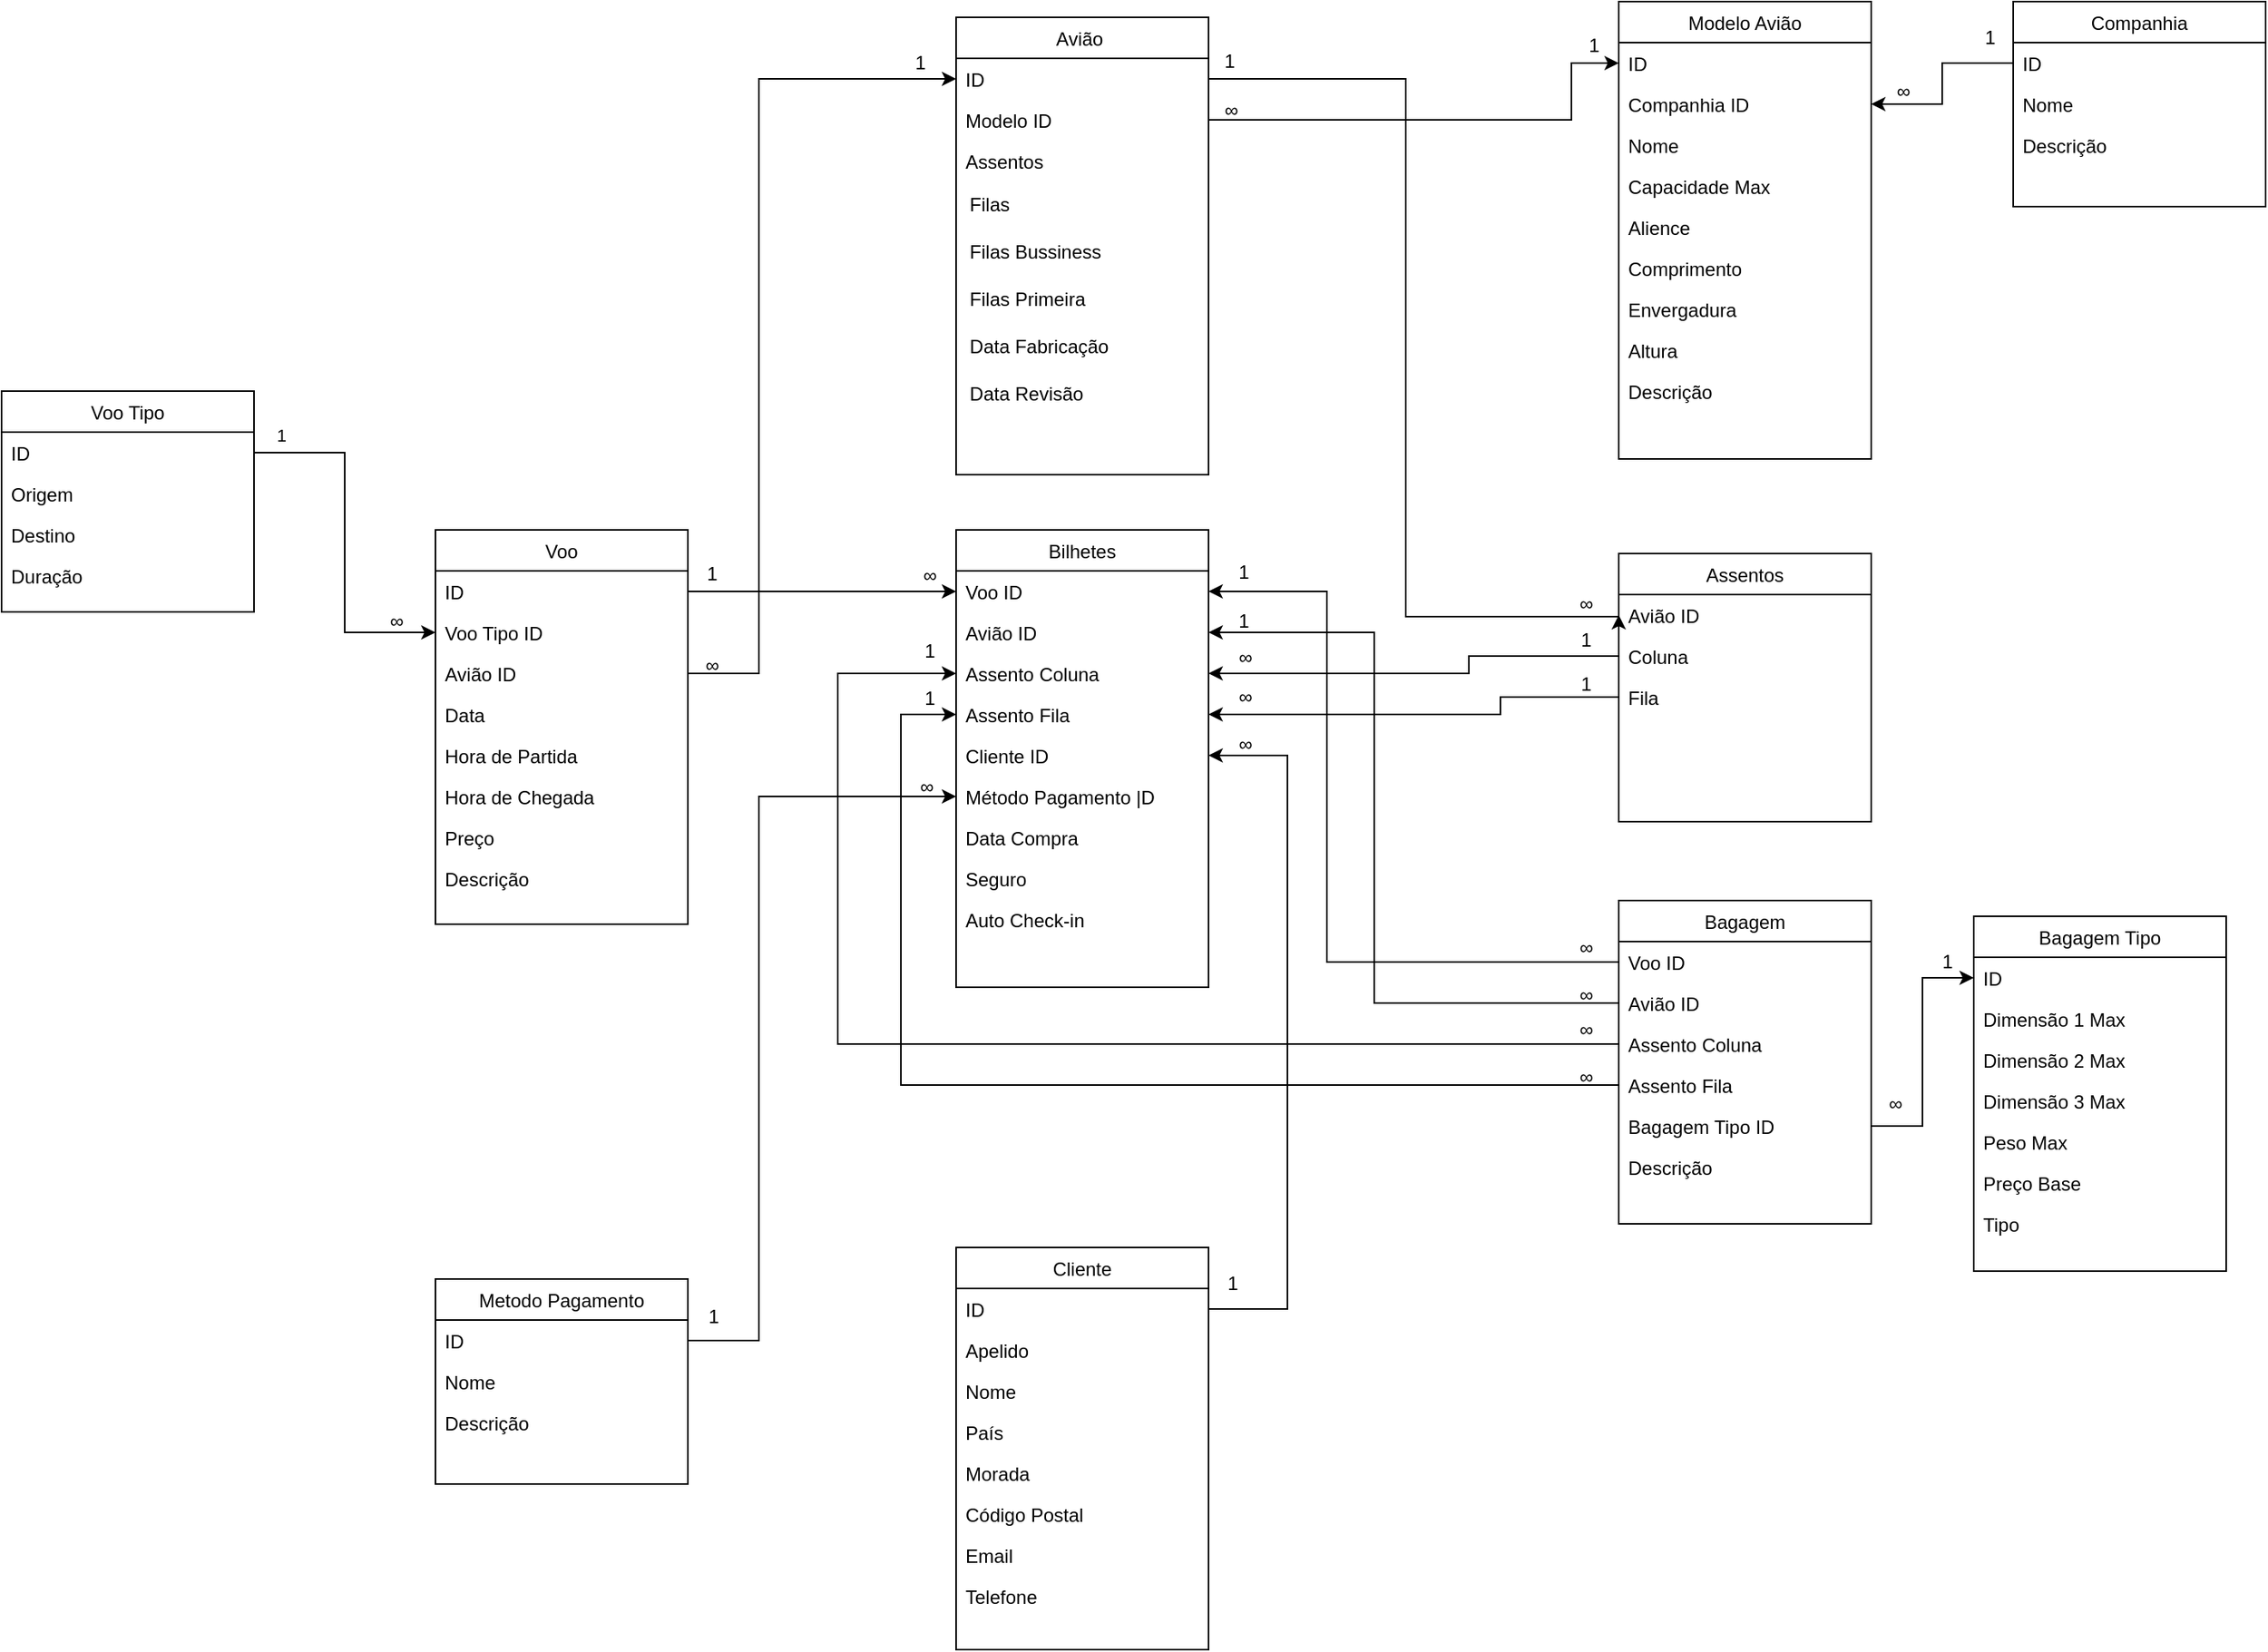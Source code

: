 <mxfile version="22.1.17" type="onedrive">
  <diagram id="C5RBs43oDa-KdzZeNtuy" name="Page-1">
    <mxGraphModel grid="1" page="1" gridSize="10" guides="1" tooltips="1" connect="1" arrows="1" fold="1" pageScale="1" pageWidth="2339" pageHeight="3300" math="0" shadow="0">
      <root>
        <mxCell id="WIyWlLk6GJQsqaUBKTNV-0" />
        <mxCell id="WIyWlLk6GJQsqaUBKTNV-1" parent="WIyWlLk6GJQsqaUBKTNV-0" />
        <mxCell id="zkfFHV4jXpPFQw0GAbJ--0" value="Avião " style="swimlane;fontStyle=0;align=center;verticalAlign=top;childLayout=stackLayout;horizontal=1;startSize=26;horizontalStack=0;resizeParent=1;resizeLast=0;collapsible=1;marginBottom=0;rounded=0;shadow=0;strokeWidth=1;" vertex="1" parent="WIyWlLk6GJQsqaUBKTNV-1">
          <mxGeometry x="1005" y="320" width="160" height="290" as="geometry">
            <mxRectangle x="230" y="140" width="160" height="26" as="alternateBounds" />
          </mxGeometry>
        </mxCell>
        <mxCell id="zkfFHV4jXpPFQw0GAbJ--1" value="ID" style="text;align=left;verticalAlign=top;spacingLeft=4;spacingRight=4;overflow=hidden;rotatable=0;points=[[0,0.5],[1,0.5]];portConstraint=eastwest;" vertex="1" parent="zkfFHV4jXpPFQw0GAbJ--0">
          <mxGeometry y="26" width="160" height="26" as="geometry" />
        </mxCell>
        <mxCell id="zkfFHV4jXpPFQw0GAbJ--2" value="Modelo ID" style="text;align=left;verticalAlign=top;spacingLeft=4;spacingRight=4;overflow=hidden;rotatable=0;points=[[0,0.5],[1,0.5]];portConstraint=eastwest;rounded=0;shadow=0;html=0;" vertex="1" parent="zkfFHV4jXpPFQw0GAbJ--0">
          <mxGeometry y="52" width="160" height="26" as="geometry" />
        </mxCell>
        <mxCell id="zkfFHV4jXpPFQw0GAbJ--3" value="Assentos" style="text;align=left;verticalAlign=top;spacingLeft=4;spacingRight=4;overflow=hidden;rotatable=0;points=[[0,0.5],[1,0.5]];portConstraint=eastwest;rounded=0;shadow=0;html=0;" vertex="1" parent="zkfFHV4jXpPFQw0GAbJ--0">
          <mxGeometry y="78" width="160" height="26" as="geometry" />
        </mxCell>
        <mxCell id="VUG-b6tLHdYkxILwIkwi-2" value="&amp;nbsp; Filas" style="text;html=1;align=left;verticalAlign=middle;resizable=0;points=[];autosize=1;strokeColor=none;fillColor=none;" vertex="1" parent="zkfFHV4jXpPFQw0GAbJ--0">
          <mxGeometry y="104" width="160" height="30" as="geometry" />
        </mxCell>
        <mxCell id="VUG-b6tLHdYkxILwIkwi-5" value="&amp;nbsp; Filas Bussiness" style="text;html=1;align=left;verticalAlign=middle;resizable=0;points=[];autosize=1;strokeColor=none;fillColor=none;" vertex="1" parent="zkfFHV4jXpPFQw0GAbJ--0">
          <mxGeometry y="134" width="160" height="30" as="geometry" />
        </mxCell>
        <mxCell id="uBYsgx4u88CqK0-t6wcW-1" value="&amp;nbsp; Filas Primeira&amp;nbsp;" style="text;html=1;align=left;verticalAlign=middle;resizable=0;points=[];autosize=1;strokeColor=none;fillColor=none;" vertex="1" parent="zkfFHV4jXpPFQw0GAbJ--0">
          <mxGeometry y="164" width="160" height="30" as="geometry" />
        </mxCell>
        <mxCell id="uBYsgx4u88CqK0-t6wcW-2" value="&amp;nbsp; Data Fabricação" style="text;html=1;align=left;verticalAlign=middle;resizable=0;points=[];autosize=1;strokeColor=none;fillColor=none;" vertex="1" parent="zkfFHV4jXpPFQw0GAbJ--0">
          <mxGeometry y="194" width="160" height="30" as="geometry" />
        </mxCell>
        <mxCell id="uBYsgx4u88CqK0-t6wcW-3" value="&amp;nbsp; Data Revisão&amp;nbsp;" style="text;html=1;align=left;verticalAlign=middle;resizable=0;points=[];autosize=1;strokeColor=none;fillColor=none;" vertex="1" parent="zkfFHV4jXpPFQw0GAbJ--0">
          <mxGeometry y="224" width="160" height="30" as="geometry" />
        </mxCell>
        <mxCell id="zkfFHV4jXpPFQw0GAbJ--6" value="Cliente" style="swimlane;fontStyle=0;align=center;verticalAlign=top;childLayout=stackLayout;horizontal=1;startSize=26;horizontalStack=0;resizeParent=1;resizeLast=0;collapsible=1;marginBottom=0;rounded=0;shadow=0;strokeWidth=1;" vertex="1" parent="WIyWlLk6GJQsqaUBKTNV-1">
          <mxGeometry x="1005" y="1100" width="160" height="255" as="geometry">
            <mxRectangle x="130" y="380" width="160" height="26" as="alternateBounds" />
          </mxGeometry>
        </mxCell>
        <mxCell id="zkfFHV4jXpPFQw0GAbJ--7" value="ID" style="text;align=left;verticalAlign=top;spacingLeft=4;spacingRight=4;overflow=hidden;rotatable=0;points=[[0,0.5],[1,0.5]];portConstraint=eastwest;" vertex="1" parent="zkfFHV4jXpPFQw0GAbJ--6">
          <mxGeometry y="26" width="160" height="26" as="geometry" />
        </mxCell>
        <mxCell id="zkfFHV4jXpPFQw0GAbJ--8" value="Apelido" style="text;align=left;verticalAlign=top;spacingLeft=4;spacingRight=4;overflow=hidden;rotatable=0;points=[[0,0.5],[1,0.5]];portConstraint=eastwest;rounded=0;shadow=0;html=0;" vertex="1" parent="zkfFHV4jXpPFQw0GAbJ--6">
          <mxGeometry y="52" width="160" height="26" as="geometry" />
        </mxCell>
        <mxCell id="nn8XLu67sMLuScSWn0Wt-12" value="Nome" style="text;align=left;verticalAlign=top;spacingLeft=4;spacingRight=4;overflow=hidden;rotatable=0;points=[[0,0.5],[1,0.5]];portConstraint=eastwest;rounded=0;shadow=0;html=0;" vertex="1" parent="zkfFHV4jXpPFQw0GAbJ--6">
          <mxGeometry y="78" width="160" height="26" as="geometry" />
        </mxCell>
        <mxCell id="VUG-b6tLHdYkxILwIkwi-12" value="País" style="text;align=left;verticalAlign=top;spacingLeft=4;spacingRight=4;overflow=hidden;rotatable=0;points=[[0,0.5],[1,0.5]];portConstraint=eastwest;rounded=0;shadow=0;html=0;" vertex="1" parent="zkfFHV4jXpPFQw0GAbJ--6">
          <mxGeometry y="104" width="160" height="26" as="geometry" />
        </mxCell>
        <mxCell id="VUG-b6tLHdYkxILwIkwi-13" value="Morada" style="text;align=left;verticalAlign=top;spacingLeft=4;spacingRight=4;overflow=hidden;rotatable=0;points=[[0,0.5],[1,0.5]];portConstraint=eastwest;rounded=0;shadow=0;html=0;" vertex="1" parent="zkfFHV4jXpPFQw0GAbJ--6">
          <mxGeometry y="130" width="160" height="26" as="geometry" />
        </mxCell>
        <mxCell id="VUG-b6tLHdYkxILwIkwi-14" value="Código Postal" style="text;align=left;verticalAlign=top;spacingLeft=4;spacingRight=4;overflow=hidden;rotatable=0;points=[[0,0.5],[1,0.5]];portConstraint=eastwest;rounded=0;shadow=0;html=0;" vertex="1" parent="zkfFHV4jXpPFQw0GAbJ--6">
          <mxGeometry y="156" width="160" height="26" as="geometry" />
        </mxCell>
        <mxCell id="VUG-b6tLHdYkxILwIkwi-15" value="Email" style="text;align=left;verticalAlign=top;spacingLeft=4;spacingRight=4;overflow=hidden;rotatable=0;points=[[0,0.5],[1,0.5]];portConstraint=eastwest;rounded=0;shadow=0;html=0;" vertex="1" parent="zkfFHV4jXpPFQw0GAbJ--6">
          <mxGeometry y="182" width="160" height="26" as="geometry" />
        </mxCell>
        <mxCell id="VUG-b6tLHdYkxILwIkwi-16" value="Telefone" style="text;align=left;verticalAlign=top;spacingLeft=4;spacingRight=4;overflow=hidden;rotatable=0;points=[[0,0.5],[1,0.5]];portConstraint=eastwest;rounded=0;shadow=0;html=0;" vertex="1" parent="zkfFHV4jXpPFQw0GAbJ--6">
          <mxGeometry y="208" width="160" height="26" as="geometry" />
        </mxCell>
        <mxCell id="zkfFHV4jXpPFQw0GAbJ--17" value="Assentos" style="swimlane;fontStyle=0;align=center;verticalAlign=top;childLayout=stackLayout;horizontal=1;startSize=26;horizontalStack=0;resizeParent=1;resizeLast=0;collapsible=1;marginBottom=0;rounded=0;shadow=0;strokeWidth=1;" vertex="1" parent="WIyWlLk6GJQsqaUBKTNV-1">
          <mxGeometry x="1425" y="660" width="160" height="170" as="geometry">
            <mxRectangle x="550" y="140" width="160" height="26" as="alternateBounds" />
          </mxGeometry>
        </mxCell>
        <mxCell id="zkfFHV4jXpPFQw0GAbJ--18" value="Avião ID" style="text;align=left;verticalAlign=top;spacingLeft=4;spacingRight=4;overflow=hidden;rotatable=0;points=[[0,0.5],[1,0.5]];portConstraint=eastwest;" vertex="1" parent="zkfFHV4jXpPFQw0GAbJ--17">
          <mxGeometry y="26" width="160" height="26" as="geometry" />
        </mxCell>
        <mxCell id="zkfFHV4jXpPFQw0GAbJ--19" value="Coluna" style="text;align=left;verticalAlign=top;spacingLeft=4;spacingRight=4;overflow=hidden;rotatable=0;points=[[0,0.5],[1,0.5]];portConstraint=eastwest;rounded=0;shadow=0;html=0;" vertex="1" parent="zkfFHV4jXpPFQw0GAbJ--17">
          <mxGeometry y="52" width="160" height="26" as="geometry" />
        </mxCell>
        <mxCell id="zkfFHV4jXpPFQw0GAbJ--20" value="Fila" style="text;align=left;verticalAlign=top;spacingLeft=4;spacingRight=4;overflow=hidden;rotatable=0;points=[[0,0.5],[1,0.5]];portConstraint=eastwest;rounded=0;shadow=0;html=0;" vertex="1" parent="zkfFHV4jXpPFQw0GAbJ--17">
          <mxGeometry y="78" width="160" height="26" as="geometry" />
        </mxCell>
        <mxCell id="nn8XLu67sMLuScSWn0Wt-6" value="Bagagem" style="swimlane;fontStyle=0;align=center;verticalAlign=top;childLayout=stackLayout;horizontal=1;startSize=26;horizontalStack=0;resizeParent=1;resizeLast=0;collapsible=1;marginBottom=0;rounded=0;shadow=0;strokeWidth=1;" vertex="1" parent="WIyWlLk6GJQsqaUBKTNV-1">
          <mxGeometry x="1425" y="880" width="160" height="205" as="geometry">
            <mxRectangle x="230" y="140" width="160" height="26" as="alternateBounds" />
          </mxGeometry>
        </mxCell>
        <mxCell id="nn8XLu67sMLuScSWn0Wt-7" value="Voo ID" style="text;align=left;verticalAlign=top;spacingLeft=4;spacingRight=4;overflow=hidden;rotatable=0;points=[[0,0.5],[1,0.5]];portConstraint=eastwest;" vertex="1" parent="nn8XLu67sMLuScSWn0Wt-6">
          <mxGeometry y="26" width="160" height="26" as="geometry" />
        </mxCell>
        <mxCell id="nn8XLu67sMLuScSWn0Wt-8" value="Avião ID" style="text;align=left;verticalAlign=top;spacingLeft=4;spacingRight=4;overflow=hidden;rotatable=0;points=[[0,0.5],[1,0.5]];portConstraint=eastwest;rounded=0;shadow=0;html=0;" vertex="1" parent="nn8XLu67sMLuScSWn0Wt-6">
          <mxGeometry y="52" width="160" height="26" as="geometry" />
        </mxCell>
        <mxCell id="nn8XLu67sMLuScSWn0Wt-9" value="Assento Coluna" style="text;align=left;verticalAlign=top;spacingLeft=4;spacingRight=4;overflow=hidden;rotatable=0;points=[[0,0.5],[1,0.5]];portConstraint=eastwest;rounded=0;shadow=0;html=0;" vertex="1" parent="nn8XLu67sMLuScSWn0Wt-6">
          <mxGeometry y="78" width="160" height="26" as="geometry" />
        </mxCell>
        <mxCell id="VUG-b6tLHdYkxILwIkwi-7" value="Assento Fila" style="text;align=left;verticalAlign=top;spacingLeft=4;spacingRight=4;overflow=hidden;rotatable=0;points=[[0,0.5],[1,0.5]];portConstraint=eastwest;rounded=0;shadow=0;html=0;" vertex="1" parent="nn8XLu67sMLuScSWn0Wt-6">
          <mxGeometry y="104" width="160" height="26" as="geometry" />
        </mxCell>
        <mxCell id="VUG-b6tLHdYkxILwIkwi-8" value="Bagagem Tipo ID" style="text;align=left;verticalAlign=top;spacingLeft=4;spacingRight=4;overflow=hidden;rotatable=0;points=[[0,0.5],[1,0.5]];portConstraint=eastwest;rounded=0;shadow=0;html=0;" vertex="1" parent="nn8XLu67sMLuScSWn0Wt-6">
          <mxGeometry y="130" width="160" height="26" as="geometry" />
        </mxCell>
        <mxCell id="VUG-b6tLHdYkxILwIkwi-9" value="Descrição " style="text;align=left;verticalAlign=top;spacingLeft=4;spacingRight=4;overflow=hidden;rotatable=0;points=[[0,0.5],[1,0.5]];portConstraint=eastwest;rounded=0;shadow=0;html=0;" vertex="1" parent="nn8XLu67sMLuScSWn0Wt-6">
          <mxGeometry y="156" width="160" height="26" as="geometry" />
        </mxCell>
        <mxCell id="uBYsgx4u88CqK0-t6wcW-4" value="Voo" style="swimlane;fontStyle=0;align=center;verticalAlign=top;childLayout=stackLayout;horizontal=1;startSize=26;horizontalStack=0;resizeParent=1;resizeLast=0;collapsible=1;marginBottom=0;rounded=0;shadow=0;strokeWidth=1;" vertex="1" parent="WIyWlLk6GJQsqaUBKTNV-1">
          <mxGeometry x="675" y="645" width="160" height="250" as="geometry">
            <mxRectangle x="230" y="140" width="160" height="26" as="alternateBounds" />
          </mxGeometry>
        </mxCell>
        <mxCell id="uBYsgx4u88CqK0-t6wcW-5" value="ID" style="text;align=left;verticalAlign=top;spacingLeft=4;spacingRight=4;overflow=hidden;rotatable=0;points=[[0,0.5],[1,0.5]];portConstraint=eastwest;" vertex="1" parent="uBYsgx4u88CqK0-t6wcW-4">
          <mxGeometry y="26" width="160" height="26" as="geometry" />
        </mxCell>
        <mxCell id="uBYsgx4u88CqK0-t6wcW-6" value="Voo Tipo ID" style="text;align=left;verticalAlign=top;spacingLeft=4;spacingRight=4;overflow=hidden;rotatable=0;points=[[0,0.5],[1,0.5]];portConstraint=eastwest;rounded=0;shadow=0;html=0;" vertex="1" parent="uBYsgx4u88CqK0-t6wcW-4">
          <mxGeometry y="52" width="160" height="26" as="geometry" />
        </mxCell>
        <mxCell id="uBYsgx4u88CqK0-t6wcW-7" value="Avião ID" style="text;align=left;verticalAlign=top;spacingLeft=4;spacingRight=4;overflow=hidden;rotatable=0;points=[[0,0.5],[1,0.5]];portConstraint=eastwest;rounded=0;shadow=0;html=0;" vertex="1" parent="uBYsgx4u88CqK0-t6wcW-4">
          <mxGeometry y="78" width="160" height="26" as="geometry" />
        </mxCell>
        <mxCell id="uBYsgx4u88CqK0-t6wcW-8" value="Data" style="text;align=left;verticalAlign=top;spacingLeft=4;spacingRight=4;overflow=hidden;rotatable=0;points=[[0,0.5],[1,0.5]];portConstraint=eastwest;rounded=0;shadow=0;html=0;" vertex="1" parent="uBYsgx4u88CqK0-t6wcW-4">
          <mxGeometry y="104" width="160" height="26" as="geometry" />
        </mxCell>
        <mxCell id="uBYsgx4u88CqK0-t6wcW-9" value="Hora de Partida" style="text;align=left;verticalAlign=top;spacingLeft=4;spacingRight=4;overflow=hidden;rotatable=0;points=[[0,0.5],[1,0.5]];portConstraint=eastwest;rounded=0;shadow=0;html=0;" vertex="1" parent="uBYsgx4u88CqK0-t6wcW-4">
          <mxGeometry y="130" width="160" height="26" as="geometry" />
        </mxCell>
        <mxCell id="uBYsgx4u88CqK0-t6wcW-10" value="Hora de Chegada" style="text;align=left;verticalAlign=top;spacingLeft=4;spacingRight=4;overflow=hidden;rotatable=0;points=[[0,0.5],[1,0.5]];portConstraint=eastwest;rounded=0;shadow=0;html=0;" vertex="1" parent="uBYsgx4u88CqK0-t6wcW-4">
          <mxGeometry y="156" width="160" height="26" as="geometry" />
        </mxCell>
        <mxCell id="uBYsgx4u88CqK0-t6wcW-53" value="Preço" style="text;align=left;verticalAlign=top;spacingLeft=4;spacingRight=4;overflow=hidden;rotatable=0;points=[[0,0.5],[1,0.5]];portConstraint=eastwest;rounded=0;shadow=0;html=0;" vertex="1" parent="uBYsgx4u88CqK0-t6wcW-4">
          <mxGeometry y="182" width="160" height="26" as="geometry" />
        </mxCell>
        <mxCell id="uBYsgx4u88CqK0-t6wcW-54" value="Descrição" style="text;align=left;verticalAlign=top;spacingLeft=4;spacingRight=4;overflow=hidden;rotatable=0;points=[[0,0.5],[1,0.5]];portConstraint=eastwest;rounded=0;shadow=0;html=0;" vertex="1" parent="uBYsgx4u88CqK0-t6wcW-4">
          <mxGeometry y="208" width="160" height="26" as="geometry" />
        </mxCell>
        <mxCell id="uBYsgx4u88CqK0-t6wcW-11" value="Bagagem Tipo" style="swimlane;fontStyle=0;align=center;verticalAlign=top;childLayout=stackLayout;horizontal=1;startSize=26;horizontalStack=0;resizeParent=1;resizeLast=0;collapsible=1;marginBottom=0;rounded=0;shadow=0;strokeWidth=1;" vertex="1" parent="WIyWlLk6GJQsqaUBKTNV-1">
          <mxGeometry x="1650" y="890" width="160" height="225" as="geometry">
            <mxRectangle x="230" y="140" width="160" height="26" as="alternateBounds" />
          </mxGeometry>
        </mxCell>
        <mxCell id="uBYsgx4u88CqK0-t6wcW-12" value="ID" style="text;align=left;verticalAlign=top;spacingLeft=4;spacingRight=4;overflow=hidden;rotatable=0;points=[[0,0.5],[1,0.5]];portConstraint=eastwest;" vertex="1" parent="uBYsgx4u88CqK0-t6wcW-11">
          <mxGeometry y="26" width="160" height="26" as="geometry" />
        </mxCell>
        <mxCell id="uBYsgx4u88CqK0-t6wcW-13" value="Dimensão 1 Max" style="text;align=left;verticalAlign=top;spacingLeft=4;spacingRight=4;overflow=hidden;rotatable=0;points=[[0,0.5],[1,0.5]];portConstraint=eastwest;rounded=0;shadow=0;html=0;" vertex="1" parent="uBYsgx4u88CqK0-t6wcW-11">
          <mxGeometry y="52" width="160" height="26" as="geometry" />
        </mxCell>
        <mxCell id="uBYsgx4u88CqK0-t6wcW-14" value="Dimensão 2 Max" style="text;align=left;verticalAlign=top;spacingLeft=4;spacingRight=4;overflow=hidden;rotatable=0;points=[[0,0.5],[1,0.5]];portConstraint=eastwest;rounded=0;shadow=0;html=0;" vertex="1" parent="uBYsgx4u88CqK0-t6wcW-11">
          <mxGeometry y="78" width="160" height="26" as="geometry" />
        </mxCell>
        <mxCell id="uBYsgx4u88CqK0-t6wcW-15" value="Dimensão 3 Max" style="text;align=left;verticalAlign=top;spacingLeft=4;spacingRight=4;overflow=hidden;rotatable=0;points=[[0,0.5],[1,0.5]];portConstraint=eastwest;rounded=0;shadow=0;html=0;" vertex="1" parent="uBYsgx4u88CqK0-t6wcW-11">
          <mxGeometry y="104" width="160" height="26" as="geometry" />
        </mxCell>
        <mxCell id="uBYsgx4u88CqK0-t6wcW-16" value="Peso Max" style="text;align=left;verticalAlign=top;spacingLeft=4;spacingRight=4;overflow=hidden;rotatable=0;points=[[0,0.5],[1,0.5]];portConstraint=eastwest;rounded=0;shadow=0;html=0;" vertex="1" parent="uBYsgx4u88CqK0-t6wcW-11">
          <mxGeometry y="130" width="160" height="26" as="geometry" />
        </mxCell>
        <mxCell id="uBYsgx4u88CqK0-t6wcW-17" value="Preço Base" style="text;align=left;verticalAlign=top;spacingLeft=4;spacingRight=4;overflow=hidden;rotatable=0;points=[[0,0.5],[1,0.5]];portConstraint=eastwest;rounded=0;shadow=0;html=0;" vertex="1" parent="uBYsgx4u88CqK0-t6wcW-11">
          <mxGeometry y="156" width="160" height="26" as="geometry" />
        </mxCell>
        <mxCell id="uBYsgx4u88CqK0-t6wcW-18" value="Tipo" style="text;align=left;verticalAlign=top;spacingLeft=4;spacingRight=4;overflow=hidden;rotatable=0;points=[[0,0.5],[1,0.5]];portConstraint=eastwest;rounded=0;shadow=0;html=0;" vertex="1" parent="uBYsgx4u88CqK0-t6wcW-11">
          <mxGeometry y="182" width="160" height="26" as="geometry" />
        </mxCell>
        <mxCell id="uBYsgx4u88CqK0-t6wcW-19" value="Bilhetes" style="swimlane;fontStyle=0;align=center;verticalAlign=top;childLayout=stackLayout;horizontal=1;startSize=26;horizontalStack=0;resizeParent=1;resizeLast=0;collapsible=1;marginBottom=0;rounded=0;shadow=0;strokeWidth=1;" vertex="1" parent="WIyWlLk6GJQsqaUBKTNV-1">
          <mxGeometry x="1005" y="645" width="160" height="290" as="geometry">
            <mxRectangle x="550" y="140" width="160" height="26" as="alternateBounds" />
          </mxGeometry>
        </mxCell>
        <mxCell id="uBYsgx4u88CqK0-t6wcW-20" value="Voo ID" style="text;align=left;verticalAlign=top;spacingLeft=4;spacingRight=4;overflow=hidden;rotatable=0;points=[[0,0.5],[1,0.5]];portConstraint=eastwest;" vertex="1" parent="uBYsgx4u88CqK0-t6wcW-19">
          <mxGeometry y="26" width="160" height="26" as="geometry" />
        </mxCell>
        <mxCell id="uBYsgx4u88CqK0-t6wcW-21" value="Avião ID" style="text;align=left;verticalAlign=top;spacingLeft=4;spacingRight=4;overflow=hidden;rotatable=0;points=[[0,0.5],[1,0.5]];portConstraint=eastwest;rounded=0;shadow=0;html=0;" vertex="1" parent="uBYsgx4u88CqK0-t6wcW-19">
          <mxGeometry y="52" width="160" height="26" as="geometry" />
        </mxCell>
        <mxCell id="uBYsgx4u88CqK0-t6wcW-22" value="Assento Coluna" style="text;align=left;verticalAlign=top;spacingLeft=4;spacingRight=4;overflow=hidden;rotatable=0;points=[[0,0.5],[1,0.5]];portConstraint=eastwest;rounded=0;shadow=0;html=0;" vertex="1" parent="uBYsgx4u88CqK0-t6wcW-19">
          <mxGeometry y="78" width="160" height="26" as="geometry" />
        </mxCell>
        <mxCell id="uBYsgx4u88CqK0-t6wcW-23" value="Assento Fila" style="text;align=left;verticalAlign=top;spacingLeft=4;spacingRight=4;overflow=hidden;rotatable=0;points=[[0,0.5],[1,0.5]];portConstraint=eastwest;rounded=0;shadow=0;html=0;" vertex="1" parent="uBYsgx4u88CqK0-t6wcW-19">
          <mxGeometry y="104" width="160" height="26" as="geometry" />
        </mxCell>
        <mxCell id="uBYsgx4u88CqK0-t6wcW-24" value="Cliente ID" style="text;align=left;verticalAlign=top;spacingLeft=4;spacingRight=4;overflow=hidden;rotatable=0;points=[[0,0.5],[1,0.5]];portConstraint=eastwest;rounded=0;shadow=0;html=0;" vertex="1" parent="uBYsgx4u88CqK0-t6wcW-19">
          <mxGeometry y="130" width="160" height="26" as="geometry" />
        </mxCell>
        <mxCell id="uBYsgx4u88CqK0-t6wcW-25" value="Método Pagamento |D" style="text;align=left;verticalAlign=top;spacingLeft=4;spacingRight=4;overflow=hidden;rotatable=0;points=[[0,0.5],[1,0.5]];portConstraint=eastwest;rounded=0;shadow=0;html=0;" vertex="1" parent="uBYsgx4u88CqK0-t6wcW-19">
          <mxGeometry y="156" width="160" height="26" as="geometry" />
        </mxCell>
        <mxCell id="uBYsgx4u88CqK0-t6wcW-26" value="Data Compra" style="text;align=left;verticalAlign=top;spacingLeft=4;spacingRight=4;overflow=hidden;rotatable=0;points=[[0,0.5],[1,0.5]];portConstraint=eastwest;rounded=0;shadow=0;html=0;" vertex="1" parent="uBYsgx4u88CqK0-t6wcW-19">
          <mxGeometry y="182" width="160" height="26" as="geometry" />
        </mxCell>
        <mxCell id="uBYsgx4u88CqK0-t6wcW-27" value="Seguro" style="text;align=left;verticalAlign=top;spacingLeft=4;spacingRight=4;overflow=hidden;rotatable=0;points=[[0,0.5],[1,0.5]];portConstraint=eastwest;rounded=0;shadow=0;html=0;" vertex="1" parent="uBYsgx4u88CqK0-t6wcW-19">
          <mxGeometry y="208" width="160" height="26" as="geometry" />
        </mxCell>
        <mxCell id="uBYsgx4u88CqK0-t6wcW-28" value="Auto Check-in" style="text;align=left;verticalAlign=top;spacingLeft=4;spacingRight=4;overflow=hidden;rotatable=0;points=[[0,0.5],[1,0.5]];portConstraint=eastwest;rounded=0;shadow=0;html=0;" vertex="1" parent="uBYsgx4u88CqK0-t6wcW-19">
          <mxGeometry y="234" width="160" height="26" as="geometry" />
        </mxCell>
        <mxCell id="uBYsgx4u88CqK0-t6wcW-29" value="Companhia" style="swimlane;fontStyle=0;align=center;verticalAlign=top;childLayout=stackLayout;horizontal=1;startSize=26;horizontalStack=0;resizeParent=1;resizeLast=0;collapsible=1;marginBottom=0;rounded=0;shadow=0;strokeWidth=1;" vertex="1" parent="WIyWlLk6GJQsqaUBKTNV-1">
          <mxGeometry x="1675" y="310" width="160" height="130" as="geometry">
            <mxRectangle x="230" y="140" width="160" height="26" as="alternateBounds" />
          </mxGeometry>
        </mxCell>
        <mxCell id="uBYsgx4u88CqK0-t6wcW-30" value="ID" style="text;align=left;verticalAlign=top;spacingLeft=4;spacingRight=4;overflow=hidden;rotatable=0;points=[[0,0.5],[1,0.5]];portConstraint=eastwest;" vertex="1" parent="uBYsgx4u88CqK0-t6wcW-29">
          <mxGeometry y="26" width="160" height="26" as="geometry" />
        </mxCell>
        <mxCell id="uBYsgx4u88CqK0-t6wcW-31" value="Nome" style="text;align=left;verticalAlign=top;spacingLeft=4;spacingRight=4;overflow=hidden;rotatable=0;points=[[0,0.5],[1,0.5]];portConstraint=eastwest;rounded=0;shadow=0;html=0;" vertex="1" parent="uBYsgx4u88CqK0-t6wcW-29">
          <mxGeometry y="52" width="160" height="26" as="geometry" />
        </mxCell>
        <mxCell id="uBYsgx4u88CqK0-t6wcW-32" value="Descrição" style="text;align=left;verticalAlign=top;spacingLeft=4;spacingRight=4;overflow=hidden;rotatable=0;points=[[0,0.5],[1,0.5]];portConstraint=eastwest;rounded=0;shadow=0;html=0;" vertex="1" parent="uBYsgx4u88CqK0-t6wcW-29">
          <mxGeometry y="78" width="160" height="26" as="geometry" />
        </mxCell>
        <mxCell id="uBYsgx4u88CqK0-t6wcW-36" value="Metodo Pagamento" style="swimlane;fontStyle=0;align=center;verticalAlign=top;childLayout=stackLayout;horizontal=1;startSize=26;horizontalStack=0;resizeParent=1;resizeLast=0;collapsible=1;marginBottom=0;rounded=0;shadow=0;strokeWidth=1;" vertex="1" parent="WIyWlLk6GJQsqaUBKTNV-1">
          <mxGeometry x="675" y="1120" width="160" height="130" as="geometry">
            <mxRectangle x="230" y="140" width="160" height="26" as="alternateBounds" />
          </mxGeometry>
        </mxCell>
        <mxCell id="uBYsgx4u88CqK0-t6wcW-37" value="ID" style="text;align=left;verticalAlign=top;spacingLeft=4;spacingRight=4;overflow=hidden;rotatable=0;points=[[0,0.5],[1,0.5]];portConstraint=eastwest;" vertex="1" parent="uBYsgx4u88CqK0-t6wcW-36">
          <mxGeometry y="26" width="160" height="26" as="geometry" />
        </mxCell>
        <mxCell id="uBYsgx4u88CqK0-t6wcW-38" value="Nome" style="text;align=left;verticalAlign=top;spacingLeft=4;spacingRight=4;overflow=hidden;rotatable=0;points=[[0,0.5],[1,0.5]];portConstraint=eastwest;rounded=0;shadow=0;html=0;" vertex="1" parent="uBYsgx4u88CqK0-t6wcW-36">
          <mxGeometry y="52" width="160" height="26" as="geometry" />
        </mxCell>
        <mxCell id="uBYsgx4u88CqK0-t6wcW-39" value="Descrição" style="text;align=left;verticalAlign=top;spacingLeft=4;spacingRight=4;overflow=hidden;rotatable=0;points=[[0,0.5],[1,0.5]];portConstraint=eastwest;rounded=0;shadow=0;html=0;" vertex="1" parent="uBYsgx4u88CqK0-t6wcW-36">
          <mxGeometry y="78" width="160" height="26" as="geometry" />
        </mxCell>
        <mxCell id="uBYsgx4u88CqK0-t6wcW-43" value="Modelo Avião" style="swimlane;fontStyle=0;align=center;verticalAlign=top;childLayout=stackLayout;horizontal=1;startSize=26;horizontalStack=0;resizeParent=1;resizeLast=0;collapsible=1;marginBottom=0;rounded=0;shadow=0;strokeWidth=1;" vertex="1" parent="WIyWlLk6GJQsqaUBKTNV-1">
          <mxGeometry x="1425" y="310" width="160" height="290" as="geometry">
            <mxRectangle x="230" y="140" width="160" height="26" as="alternateBounds" />
          </mxGeometry>
        </mxCell>
        <mxCell id="uBYsgx4u88CqK0-t6wcW-44" value="ID" style="text;align=left;verticalAlign=top;spacingLeft=4;spacingRight=4;overflow=hidden;rotatable=0;points=[[0,0.5],[1,0.5]];portConstraint=eastwest;" vertex="1" parent="uBYsgx4u88CqK0-t6wcW-43">
          <mxGeometry y="26" width="160" height="26" as="geometry" />
        </mxCell>
        <mxCell id="uBYsgx4u88CqK0-t6wcW-45" value="Companhia ID" style="text;align=left;verticalAlign=top;spacingLeft=4;spacingRight=4;overflow=hidden;rotatable=0;points=[[0,0.5],[1,0.5]];portConstraint=eastwest;rounded=0;shadow=0;html=0;" vertex="1" parent="uBYsgx4u88CqK0-t6wcW-43">
          <mxGeometry y="52" width="160" height="26" as="geometry" />
        </mxCell>
        <mxCell id="uBYsgx4u88CqK0-t6wcW-46" value="Nome" style="text;align=left;verticalAlign=top;spacingLeft=4;spacingRight=4;overflow=hidden;rotatable=0;points=[[0,0.5],[1,0.5]];portConstraint=eastwest;rounded=0;shadow=0;html=0;" vertex="1" parent="uBYsgx4u88CqK0-t6wcW-43">
          <mxGeometry y="78" width="160" height="26" as="geometry" />
        </mxCell>
        <mxCell id="uBYsgx4u88CqK0-t6wcW-47" value="Capacidade Max" style="text;align=left;verticalAlign=top;spacingLeft=4;spacingRight=4;overflow=hidden;rotatable=0;points=[[0,0.5],[1,0.5]];portConstraint=eastwest;rounded=0;shadow=0;html=0;" vertex="1" parent="uBYsgx4u88CqK0-t6wcW-43">
          <mxGeometry y="104" width="160" height="26" as="geometry" />
        </mxCell>
        <mxCell id="uBYsgx4u88CqK0-t6wcW-48" value="Alience" style="text;align=left;verticalAlign=top;spacingLeft=4;spacingRight=4;overflow=hidden;rotatable=0;points=[[0,0.5],[1,0.5]];portConstraint=eastwest;rounded=0;shadow=0;html=0;" vertex="1" parent="uBYsgx4u88CqK0-t6wcW-43">
          <mxGeometry y="130" width="160" height="26" as="geometry" />
        </mxCell>
        <mxCell id="uBYsgx4u88CqK0-t6wcW-49" value="Comprimento" style="text;align=left;verticalAlign=top;spacingLeft=4;spacingRight=4;overflow=hidden;rotatable=0;points=[[0,0.5],[1,0.5]];portConstraint=eastwest;rounded=0;shadow=0;html=0;" vertex="1" parent="uBYsgx4u88CqK0-t6wcW-43">
          <mxGeometry y="156" width="160" height="26" as="geometry" />
        </mxCell>
        <mxCell id="uBYsgx4u88CqK0-t6wcW-50" value="Envergadura" style="text;align=left;verticalAlign=top;spacingLeft=4;spacingRight=4;overflow=hidden;rotatable=0;points=[[0,0.5],[1,0.5]];portConstraint=eastwest;rounded=0;shadow=0;html=0;" vertex="1" parent="uBYsgx4u88CqK0-t6wcW-43">
          <mxGeometry y="182" width="160" height="26" as="geometry" />
        </mxCell>
        <mxCell id="uBYsgx4u88CqK0-t6wcW-51" value="Altura" style="text;align=left;verticalAlign=top;spacingLeft=4;spacingRight=4;overflow=hidden;rotatable=0;points=[[0,0.5],[1,0.5]];portConstraint=eastwest;rounded=0;shadow=0;html=0;" vertex="1" parent="uBYsgx4u88CqK0-t6wcW-43">
          <mxGeometry y="208" width="160" height="26" as="geometry" />
        </mxCell>
        <mxCell id="uBYsgx4u88CqK0-t6wcW-52" value="Descrição" style="text;align=left;verticalAlign=top;spacingLeft=4;spacingRight=4;overflow=hidden;rotatable=0;points=[[0,0.5],[1,0.5]];portConstraint=eastwest;rounded=0;shadow=0;html=0;" vertex="1" parent="uBYsgx4u88CqK0-t6wcW-43">
          <mxGeometry y="234" width="160" height="26" as="geometry" />
        </mxCell>
        <mxCell id="uBYsgx4u88CqK0-t6wcW-55" value="Voo Tipo" style="swimlane;fontStyle=0;align=center;verticalAlign=top;childLayout=stackLayout;horizontal=1;startSize=26;horizontalStack=0;resizeParent=1;resizeLast=0;collapsible=1;marginBottom=0;rounded=0;shadow=0;strokeWidth=1;" vertex="1" parent="WIyWlLk6GJQsqaUBKTNV-1">
          <mxGeometry x="400" y="557" width="160" height="140" as="geometry">
            <mxRectangle x="230" y="140" width="160" height="26" as="alternateBounds" />
          </mxGeometry>
        </mxCell>
        <mxCell id="uBYsgx4u88CqK0-t6wcW-56" value="ID" style="text;align=left;verticalAlign=top;spacingLeft=4;spacingRight=4;overflow=hidden;rotatable=0;points=[[0,0.5],[1,0.5]];portConstraint=eastwest;" vertex="1" parent="uBYsgx4u88CqK0-t6wcW-55">
          <mxGeometry y="26" width="160" height="26" as="geometry" />
        </mxCell>
        <mxCell id="uBYsgx4u88CqK0-t6wcW-57" value="Origem" style="text;align=left;verticalAlign=top;spacingLeft=4;spacingRight=4;overflow=hidden;rotatable=0;points=[[0,0.5],[1,0.5]];portConstraint=eastwest;rounded=0;shadow=0;html=0;" vertex="1" parent="uBYsgx4u88CqK0-t6wcW-55">
          <mxGeometry y="52" width="160" height="26" as="geometry" />
        </mxCell>
        <mxCell id="uBYsgx4u88CqK0-t6wcW-58" value="Destino" style="text;align=left;verticalAlign=top;spacingLeft=4;spacingRight=4;overflow=hidden;rotatable=0;points=[[0,0.5],[1,0.5]];portConstraint=eastwest;rounded=0;shadow=0;html=0;" vertex="1" parent="uBYsgx4u88CqK0-t6wcW-55">
          <mxGeometry y="78" width="160" height="26" as="geometry" />
        </mxCell>
        <mxCell id="uBYsgx4u88CqK0-t6wcW-59" value="Duração" style="text;align=left;verticalAlign=top;spacingLeft=4;spacingRight=4;overflow=hidden;rotatable=0;points=[[0,0.5],[1,0.5]];portConstraint=eastwest;rounded=0;shadow=0;html=0;" vertex="1" parent="uBYsgx4u88CqK0-t6wcW-55">
          <mxGeometry y="104" width="160" height="26" as="geometry" />
        </mxCell>
        <mxCell id="uBYsgx4u88CqK0-t6wcW-69" style="edgeStyle=orthogonalEdgeStyle;rounded=0;orthogonalLoop=1;jettySize=auto;html=1;exitX=1;exitY=0.5;exitDx=0;exitDy=0;" edge="1" parent="WIyWlLk6GJQsqaUBKTNV-1" source="uBYsgx4u88CqK0-t6wcW-7" target="zkfFHV4jXpPFQw0GAbJ--1">
          <mxGeometry relative="1" as="geometry">
            <Array as="points">
              <mxPoint x="880" y="736" />
              <mxPoint x="880" y="359" />
            </Array>
          </mxGeometry>
        </mxCell>
        <mxCell id="uBYsgx4u88CqK0-t6wcW-71" style="edgeStyle=orthogonalEdgeStyle;rounded=0;orthogonalLoop=1;jettySize=auto;html=1;exitX=1;exitY=0.5;exitDx=0;exitDy=0;entryX=0;entryY=0.5;entryDx=0;entryDy=0;" edge="1" parent="WIyWlLk6GJQsqaUBKTNV-1" source="uBYsgx4u88CqK0-t6wcW-56" target="uBYsgx4u88CqK0-t6wcW-6">
          <mxGeometry relative="1" as="geometry" />
        </mxCell>
        <mxCell id="uBYsgx4u88CqK0-t6wcW-93" value="1" style="edgeLabel;html=1;align=center;verticalAlign=middle;resizable=0;points=[];" connectable="0" vertex="1" parent="uBYsgx4u88CqK0-t6wcW-71">
          <mxGeometry x="-0.854" y="11" relative="1" as="geometry">
            <mxPoint as="offset" />
          </mxGeometry>
        </mxCell>
        <mxCell id="uBYsgx4u88CqK0-t6wcW-72" style="edgeStyle=orthogonalEdgeStyle;rounded=0;orthogonalLoop=1;jettySize=auto;html=1;exitX=1;exitY=0.5;exitDx=0;exitDy=0;entryX=0;entryY=0.5;entryDx=0;entryDy=0;" edge="1" parent="WIyWlLk6GJQsqaUBKTNV-1" source="uBYsgx4u88CqK0-t6wcW-5" target="uBYsgx4u88CqK0-t6wcW-20">
          <mxGeometry relative="1" as="geometry" />
        </mxCell>
        <mxCell id="uBYsgx4u88CqK0-t6wcW-73" style="edgeStyle=orthogonalEdgeStyle;rounded=0;orthogonalLoop=1;jettySize=auto;html=1;exitX=1;exitY=0.5;exitDx=0;exitDy=0;entryX=0;entryY=0.5;entryDx=0;entryDy=0;" edge="1" parent="WIyWlLk6GJQsqaUBKTNV-1" source="zkfFHV4jXpPFQw0GAbJ--2" target="uBYsgx4u88CqK0-t6wcW-44">
          <mxGeometry relative="1" as="geometry">
            <Array as="points">
              <mxPoint x="1395" y="385" />
              <mxPoint x="1395" y="349" />
            </Array>
          </mxGeometry>
        </mxCell>
        <mxCell id="uBYsgx4u88CqK0-t6wcW-74" style="edgeStyle=orthogonalEdgeStyle;rounded=0;orthogonalLoop=1;jettySize=auto;html=1;exitX=1;exitY=0.5;exitDx=0;exitDy=0;entryX=0;entryY=0.5;entryDx=0;entryDy=0;" edge="1" parent="WIyWlLk6GJQsqaUBKTNV-1" source="zkfFHV4jXpPFQw0GAbJ--1" target="zkfFHV4jXpPFQw0GAbJ--18">
          <mxGeometry relative="1" as="geometry">
            <Array as="points">
              <mxPoint x="1290" y="359" />
              <mxPoint x="1290" y="700" />
              <mxPoint x="1425" y="700" />
            </Array>
          </mxGeometry>
        </mxCell>
        <mxCell id="uBYsgx4u88CqK0-t6wcW-75" style="edgeStyle=orthogonalEdgeStyle;rounded=0;orthogonalLoop=1;jettySize=auto;html=1;exitX=0;exitY=0.5;exitDx=0;exitDy=0;entryX=1;entryY=0.5;entryDx=0;entryDy=0;" edge="1" parent="WIyWlLk6GJQsqaUBKTNV-1" source="uBYsgx4u88CqK0-t6wcW-30" target="uBYsgx4u88CqK0-t6wcW-45">
          <mxGeometry relative="1" as="geometry" />
        </mxCell>
        <mxCell id="uBYsgx4u88CqK0-t6wcW-77" style="edgeStyle=orthogonalEdgeStyle;rounded=0;orthogonalLoop=1;jettySize=auto;html=1;exitX=1;exitY=0.5;exitDx=0;exitDy=0;" edge="1" parent="WIyWlLk6GJQsqaUBKTNV-1" source="zkfFHV4jXpPFQw0GAbJ--7" target="uBYsgx4u88CqK0-t6wcW-24">
          <mxGeometry relative="1" as="geometry">
            <Array as="points">
              <mxPoint x="1215" y="1139" />
              <mxPoint x="1215" y="788" />
            </Array>
          </mxGeometry>
        </mxCell>
        <mxCell id="uBYsgx4u88CqK0-t6wcW-78" style="edgeStyle=orthogonalEdgeStyle;rounded=0;orthogonalLoop=1;jettySize=auto;html=1;exitX=1;exitY=0.5;exitDx=0;exitDy=0;" edge="1" parent="WIyWlLk6GJQsqaUBKTNV-1" source="uBYsgx4u88CqK0-t6wcW-37" target="uBYsgx4u88CqK0-t6wcW-25">
          <mxGeometry relative="1" as="geometry">
            <Array as="points">
              <mxPoint x="880" y="1159" />
              <mxPoint x="880" y="814" />
            </Array>
          </mxGeometry>
        </mxCell>
        <mxCell id="uBYsgx4u88CqK0-t6wcW-79" style="edgeStyle=orthogonalEdgeStyle;rounded=0;orthogonalLoop=1;jettySize=auto;html=1;exitX=0;exitY=0.5;exitDx=0;exitDy=0;" edge="1" parent="WIyWlLk6GJQsqaUBKTNV-1" source="zkfFHV4jXpPFQw0GAbJ--19" target="uBYsgx4u88CqK0-t6wcW-22">
          <mxGeometry relative="1" as="geometry">
            <Array as="points">
              <mxPoint x="1330" y="725" />
              <mxPoint x="1330" y="736" />
            </Array>
          </mxGeometry>
        </mxCell>
        <mxCell id="uBYsgx4u88CqK0-t6wcW-80" style="edgeStyle=orthogonalEdgeStyle;rounded=0;orthogonalLoop=1;jettySize=auto;html=1;exitX=0;exitY=0.5;exitDx=0;exitDy=0;" edge="1" parent="WIyWlLk6GJQsqaUBKTNV-1" source="zkfFHV4jXpPFQw0GAbJ--20" target="uBYsgx4u88CqK0-t6wcW-23">
          <mxGeometry relative="1" as="geometry">
            <Array as="points">
              <mxPoint x="1350" y="751" />
              <mxPoint x="1350" y="762" />
            </Array>
          </mxGeometry>
        </mxCell>
        <mxCell id="uBYsgx4u88CqK0-t6wcW-87" style="edgeStyle=orthogonalEdgeStyle;rounded=0;orthogonalLoop=1;jettySize=auto;html=1;exitX=1;exitY=0.5;exitDx=0;exitDy=0;entryX=0;entryY=0.5;entryDx=0;entryDy=0;" edge="1" parent="WIyWlLk6GJQsqaUBKTNV-1" source="VUG-b6tLHdYkxILwIkwi-8" target="uBYsgx4u88CqK0-t6wcW-12">
          <mxGeometry relative="1" as="geometry" />
        </mxCell>
        <mxCell id="uBYsgx4u88CqK0-t6wcW-88" style="edgeStyle=orthogonalEdgeStyle;rounded=0;orthogonalLoop=1;jettySize=auto;html=1;exitX=0;exitY=0.5;exitDx=0;exitDy=0;entryX=1;entryY=0.5;entryDx=0;entryDy=0;" edge="1" parent="WIyWlLk6GJQsqaUBKTNV-1" source="nn8XLu67sMLuScSWn0Wt-7" target="uBYsgx4u88CqK0-t6wcW-20">
          <mxGeometry relative="1" as="geometry">
            <Array as="points">
              <mxPoint x="1425" y="919" />
              <mxPoint x="1240" y="919" />
              <mxPoint x="1240" y="684" />
            </Array>
          </mxGeometry>
        </mxCell>
        <mxCell id="uBYsgx4u88CqK0-t6wcW-90" style="edgeStyle=orthogonalEdgeStyle;rounded=0;orthogonalLoop=1;jettySize=auto;html=1;exitX=0;exitY=0.5;exitDx=0;exitDy=0;entryX=0;entryY=0.5;entryDx=0;entryDy=0;" edge="1" parent="WIyWlLk6GJQsqaUBKTNV-1" source="VUG-b6tLHdYkxILwIkwi-7" target="uBYsgx4u88CqK0-t6wcW-23">
          <mxGeometry relative="1" as="geometry">
            <Array as="points">
              <mxPoint x="970" y="997" />
              <mxPoint x="970" y="762" />
            </Array>
          </mxGeometry>
        </mxCell>
        <mxCell id="uBYsgx4u88CqK0-t6wcW-91" style="edgeStyle=orthogonalEdgeStyle;rounded=0;orthogonalLoop=1;jettySize=auto;html=1;exitX=0;exitY=0.5;exitDx=0;exitDy=0;entryX=0;entryY=0.5;entryDx=0;entryDy=0;" edge="1" parent="WIyWlLk6GJQsqaUBKTNV-1" source="nn8XLu67sMLuScSWn0Wt-9" target="uBYsgx4u88CqK0-t6wcW-22">
          <mxGeometry relative="1" as="geometry">
            <Array as="points">
              <mxPoint x="930" y="971" />
              <mxPoint x="930" y="736" />
            </Array>
          </mxGeometry>
        </mxCell>
        <mxCell id="uBYsgx4u88CqK0-t6wcW-92" style="edgeStyle=orthogonalEdgeStyle;rounded=0;orthogonalLoop=1;jettySize=auto;html=1;exitX=0;exitY=0.5;exitDx=0;exitDy=0;" edge="1" parent="WIyWlLk6GJQsqaUBKTNV-1" source="nn8XLu67sMLuScSWn0Wt-8" target="uBYsgx4u88CqK0-t6wcW-21">
          <mxGeometry relative="1" as="geometry">
            <Array as="points">
              <mxPoint x="1270" y="945" />
              <mxPoint x="1270" y="710" />
            </Array>
          </mxGeometry>
        </mxCell>
        <mxCell id="uBYsgx4u88CqK0-t6wcW-95" value="∞" style="text;html=1;align=center;verticalAlign=middle;resizable=0;points=[];autosize=1;strokeColor=none;fillColor=none;" vertex="1" parent="WIyWlLk6GJQsqaUBKTNV-1">
          <mxGeometry x="635" y="688" width="30" height="30" as="geometry" />
        </mxCell>
        <mxCell id="uBYsgx4u88CqK0-t6wcW-97" value="∞" style="text;html=1;align=center;verticalAlign=middle;resizable=0;points=[];autosize=1;strokeColor=none;fillColor=none;" vertex="1" parent="WIyWlLk6GJQsqaUBKTNV-1">
          <mxGeometry x="835" y="716" width="30" height="30" as="geometry" />
        </mxCell>
        <mxCell id="uBYsgx4u88CqK0-t6wcW-98" value="1" style="text;html=1;align=center;verticalAlign=middle;resizable=0;points=[];autosize=1;strokeColor=none;fillColor=none;" vertex="1" parent="WIyWlLk6GJQsqaUBKTNV-1">
          <mxGeometry x="967" y="334" width="30" height="30" as="geometry" />
        </mxCell>
        <mxCell id="uBYsgx4u88CqK0-t6wcW-99" value="1" style="text;html=1;align=center;verticalAlign=middle;resizable=0;points=[];autosize=1;strokeColor=none;fillColor=none;" vertex="1" parent="WIyWlLk6GJQsqaUBKTNV-1">
          <mxGeometry x="835" y="658" width="30" height="30" as="geometry" />
        </mxCell>
        <mxCell id="uBYsgx4u88CqK0-t6wcW-100" value="∞" style="text;html=1;align=center;verticalAlign=middle;resizable=0;points=[];autosize=1;strokeColor=none;fillColor=none;" vertex="1" parent="WIyWlLk6GJQsqaUBKTNV-1">
          <mxGeometry x="973" y="659" width="30" height="30" as="geometry" />
        </mxCell>
        <mxCell id="uBYsgx4u88CqK0-t6wcW-102" value="∞" style="text;html=1;align=center;verticalAlign=middle;resizable=0;points=[];autosize=1;strokeColor=none;fillColor=none;" vertex="1" parent="WIyWlLk6GJQsqaUBKTNV-1">
          <mxGeometry x="1164" y="364" width="30" height="30" as="geometry" />
        </mxCell>
        <mxCell id="uBYsgx4u88CqK0-t6wcW-103" value="1" style="text;html=1;align=center;verticalAlign=middle;resizable=0;points=[];autosize=1;strokeColor=none;fillColor=none;" vertex="1" parent="WIyWlLk6GJQsqaUBKTNV-1">
          <mxGeometry x="1394" y="323" width="30" height="30" as="geometry" />
        </mxCell>
        <mxCell id="uBYsgx4u88CqK0-t6wcW-104" value="1" style="text;html=1;align=center;verticalAlign=middle;resizable=0;points=[];autosize=1;strokeColor=none;fillColor=none;" vertex="1" parent="WIyWlLk6GJQsqaUBKTNV-1">
          <mxGeometry x="1163" y="333" width="30" height="30" as="geometry" />
        </mxCell>
        <mxCell id="uBYsgx4u88CqK0-t6wcW-106" value="∞" style="text;html=1;align=center;verticalAlign=middle;resizable=0;points=[];autosize=1;strokeColor=none;fillColor=none;" vertex="1" parent="WIyWlLk6GJQsqaUBKTNV-1">
          <mxGeometry x="1389" y="677" width="30" height="30" as="geometry" />
        </mxCell>
        <mxCell id="uBYsgx4u88CqK0-t6wcW-107" value="1" style="text;html=1;align=center;verticalAlign=middle;resizable=0;points=[];autosize=1;strokeColor=none;fillColor=none;" vertex="1" parent="WIyWlLk6GJQsqaUBKTNV-1">
          <mxGeometry x="1389" y="700" width="30" height="30" as="geometry" />
        </mxCell>
        <mxCell id="uBYsgx4u88CqK0-t6wcW-108" value="1" style="text;html=1;align=center;verticalAlign=middle;resizable=0;points=[];autosize=1;strokeColor=none;fillColor=none;" vertex="1" parent="WIyWlLk6GJQsqaUBKTNV-1">
          <mxGeometry x="1389" y="728" width="30" height="30" as="geometry" />
        </mxCell>
        <mxCell id="uBYsgx4u88CqK0-t6wcW-109" value="∞" style="text;html=1;align=center;verticalAlign=middle;resizable=0;points=[];autosize=1;strokeColor=none;fillColor=none;" vertex="1" parent="WIyWlLk6GJQsqaUBKTNV-1">
          <mxGeometry x="1590" y="352" width="30" height="30" as="geometry" />
        </mxCell>
        <mxCell id="uBYsgx4u88CqK0-t6wcW-110" value="1" style="text;html=1;align=center;verticalAlign=middle;resizable=0;points=[];autosize=1;strokeColor=none;fillColor=none;" vertex="1" parent="WIyWlLk6GJQsqaUBKTNV-1">
          <mxGeometry x="1645" y="318" width="30" height="30" as="geometry" />
        </mxCell>
        <mxCell id="uBYsgx4u88CqK0-t6wcW-111" value="1" style="text;html=1;align=center;verticalAlign=middle;resizable=0;points=[];autosize=1;strokeColor=none;fillColor=none;" vertex="1" parent="WIyWlLk6GJQsqaUBKTNV-1">
          <mxGeometry x="1618" y="904" width="30" height="30" as="geometry" />
        </mxCell>
        <mxCell id="uBYsgx4u88CqK0-t6wcW-112" value="∞" style="text;html=1;align=center;verticalAlign=middle;resizable=0;points=[];autosize=1;strokeColor=none;fillColor=none;" vertex="1" parent="WIyWlLk6GJQsqaUBKTNV-1">
          <mxGeometry x="1585" y="994" width="30" height="30" as="geometry" />
        </mxCell>
        <mxCell id="uBYsgx4u88CqK0-t6wcW-113" value="∞" style="text;html=1;align=center;verticalAlign=middle;resizable=0;points=[];autosize=1;strokeColor=none;fillColor=none;" vertex="1" parent="WIyWlLk6GJQsqaUBKTNV-1">
          <mxGeometry x="971" y="793" width="30" height="30" as="geometry" />
        </mxCell>
        <mxCell id="uBYsgx4u88CqK0-t6wcW-114" value="1" style="text;html=1;align=center;verticalAlign=middle;resizable=0;points=[];autosize=1;strokeColor=none;fillColor=none;" vertex="1" parent="WIyWlLk6GJQsqaUBKTNV-1">
          <mxGeometry x="836" y="1129" width="30" height="30" as="geometry" />
        </mxCell>
        <mxCell id="uBYsgx4u88CqK0-t6wcW-115" value="∞" style="text;html=1;align=center;verticalAlign=middle;resizable=0;points=[];autosize=1;strokeColor=none;fillColor=none;" vertex="1" parent="WIyWlLk6GJQsqaUBKTNV-1">
          <mxGeometry x="1389" y="895" width="30" height="30" as="geometry" />
        </mxCell>
        <mxCell id="uBYsgx4u88CqK0-t6wcW-116" value="∞" style="text;html=1;align=center;verticalAlign=middle;resizable=0;points=[];autosize=1;strokeColor=none;fillColor=none;" vertex="1" parent="WIyWlLk6GJQsqaUBKTNV-1">
          <mxGeometry x="1389" y="925" width="30" height="30" as="geometry" />
        </mxCell>
        <mxCell id="uBYsgx4u88CqK0-t6wcW-117" value="∞" style="text;html=1;align=center;verticalAlign=middle;resizable=0;points=[];autosize=1;strokeColor=none;fillColor=none;" vertex="1" parent="WIyWlLk6GJQsqaUBKTNV-1">
          <mxGeometry x="1389" y="977" width="30" height="30" as="geometry" />
        </mxCell>
        <mxCell id="uBYsgx4u88CqK0-t6wcW-119" value="∞" style="text;html=1;align=center;verticalAlign=middle;resizable=0;points=[];autosize=1;strokeColor=none;fillColor=none;" vertex="1" parent="WIyWlLk6GJQsqaUBKTNV-1">
          <mxGeometry x="1173" y="766" width="30" height="30" as="geometry" />
        </mxCell>
        <mxCell id="uBYsgx4u88CqK0-t6wcW-120" value="1" style="text;html=1;align=center;verticalAlign=middle;resizable=0;points=[];autosize=1;strokeColor=none;fillColor=none;" vertex="1" parent="WIyWlLk6GJQsqaUBKTNV-1">
          <mxGeometry x="1165" y="1108" width="30" height="30" as="geometry" />
        </mxCell>
        <mxCell id="uBYsgx4u88CqK0-t6wcW-121" value="1" style="text;html=1;align=center;verticalAlign=middle;resizable=0;points=[];autosize=1;strokeColor=none;fillColor=none;" vertex="1" parent="WIyWlLk6GJQsqaUBKTNV-1">
          <mxGeometry x="1172" y="657" width="30" height="30" as="geometry" />
        </mxCell>
        <mxCell id="uBYsgx4u88CqK0-t6wcW-124" value="∞" style="text;html=1;align=center;verticalAlign=middle;resizable=0;points=[];autosize=1;strokeColor=none;fillColor=none;" vertex="1" parent="WIyWlLk6GJQsqaUBKTNV-1">
          <mxGeometry x="1389" y="947" width="30" height="30" as="geometry" />
        </mxCell>
        <mxCell id="uBYsgx4u88CqK0-t6wcW-127" value="1" style="text;html=1;align=center;verticalAlign=middle;resizable=0;points=[];autosize=1;strokeColor=none;fillColor=none;" vertex="1" parent="WIyWlLk6GJQsqaUBKTNV-1">
          <mxGeometry x="973" y="737" width="30" height="30" as="geometry" />
        </mxCell>
        <mxCell id="uBYsgx4u88CqK0-t6wcW-128" value="1" style="text;html=1;align=center;verticalAlign=middle;resizable=0;points=[];autosize=1;strokeColor=none;fillColor=none;" vertex="1" parent="WIyWlLk6GJQsqaUBKTNV-1">
          <mxGeometry x="973" y="707" width="30" height="30" as="geometry" />
        </mxCell>
        <mxCell id="uBYsgx4u88CqK0-t6wcW-129" value="∞" style="text;html=1;align=center;verticalAlign=middle;resizable=0;points=[];autosize=1;strokeColor=none;fillColor=none;" vertex="1" parent="WIyWlLk6GJQsqaUBKTNV-1">
          <mxGeometry x="1173" y="736" width="30" height="30" as="geometry" />
        </mxCell>
        <mxCell id="uBYsgx4u88CqK0-t6wcW-130" value="∞" style="text;html=1;align=center;verticalAlign=middle;resizable=0;points=[];autosize=1;strokeColor=none;fillColor=none;" vertex="1" parent="WIyWlLk6GJQsqaUBKTNV-1">
          <mxGeometry x="1173" y="711" width="30" height="30" as="geometry" />
        </mxCell>
        <mxCell id="uBYsgx4u88CqK0-t6wcW-132" value="1" style="text;html=1;align=center;verticalAlign=middle;resizable=0;points=[];autosize=1;strokeColor=none;fillColor=none;" vertex="1" parent="WIyWlLk6GJQsqaUBKTNV-1">
          <mxGeometry x="1172" y="688" width="30" height="30" as="geometry" />
        </mxCell>
      </root>
    </mxGraphModel>
  </diagram>
</mxfile>
